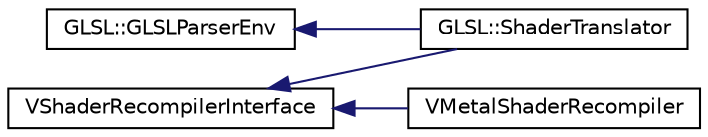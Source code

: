 digraph "Graphical Class Hierarchy"
{
  edge [fontname="Helvetica",fontsize="10",labelfontname="Helvetica",labelfontsize="10"];
  node [fontname="Helvetica",fontsize="10",shape=record];
  rankdir="LR";
  Node1 [label="GLSL::GLSLParserEnv",height=0.2,width=0.4,color="black", fillcolor="white", style="filled",URL="$class_g_l_s_l_1_1_g_l_s_l_parser_env.html"];
  Node1 -> Node2 [dir="back",color="midnightblue",fontsize="10",style="solid",fontname="Helvetica"];
  Node2 [label="GLSL::ShaderTranslator",height=0.2,width=0.4,color="black", fillcolor="white", style="filled",URL="$class_g_l_s_l_1_1_shader_translator.html"];
  Node3 [label="VShaderRecompilerInterface",height=0.2,width=0.4,color="black", fillcolor="white", style="filled",URL="$class_v_shader_recompiler_interface.html"];
  Node3 -> Node2 [dir="back",color="midnightblue",fontsize="10",style="solid",fontname="Helvetica"];
  Node3 -> Node4 [dir="back",color="midnightblue",fontsize="10",style="solid",fontname="Helvetica"];
  Node4 [label="VMetalShaderRecompiler",height=0.2,width=0.4,color="black", fillcolor="white", style="filled",URL="$class_v_metal_shader_recompiler.html"];
}
